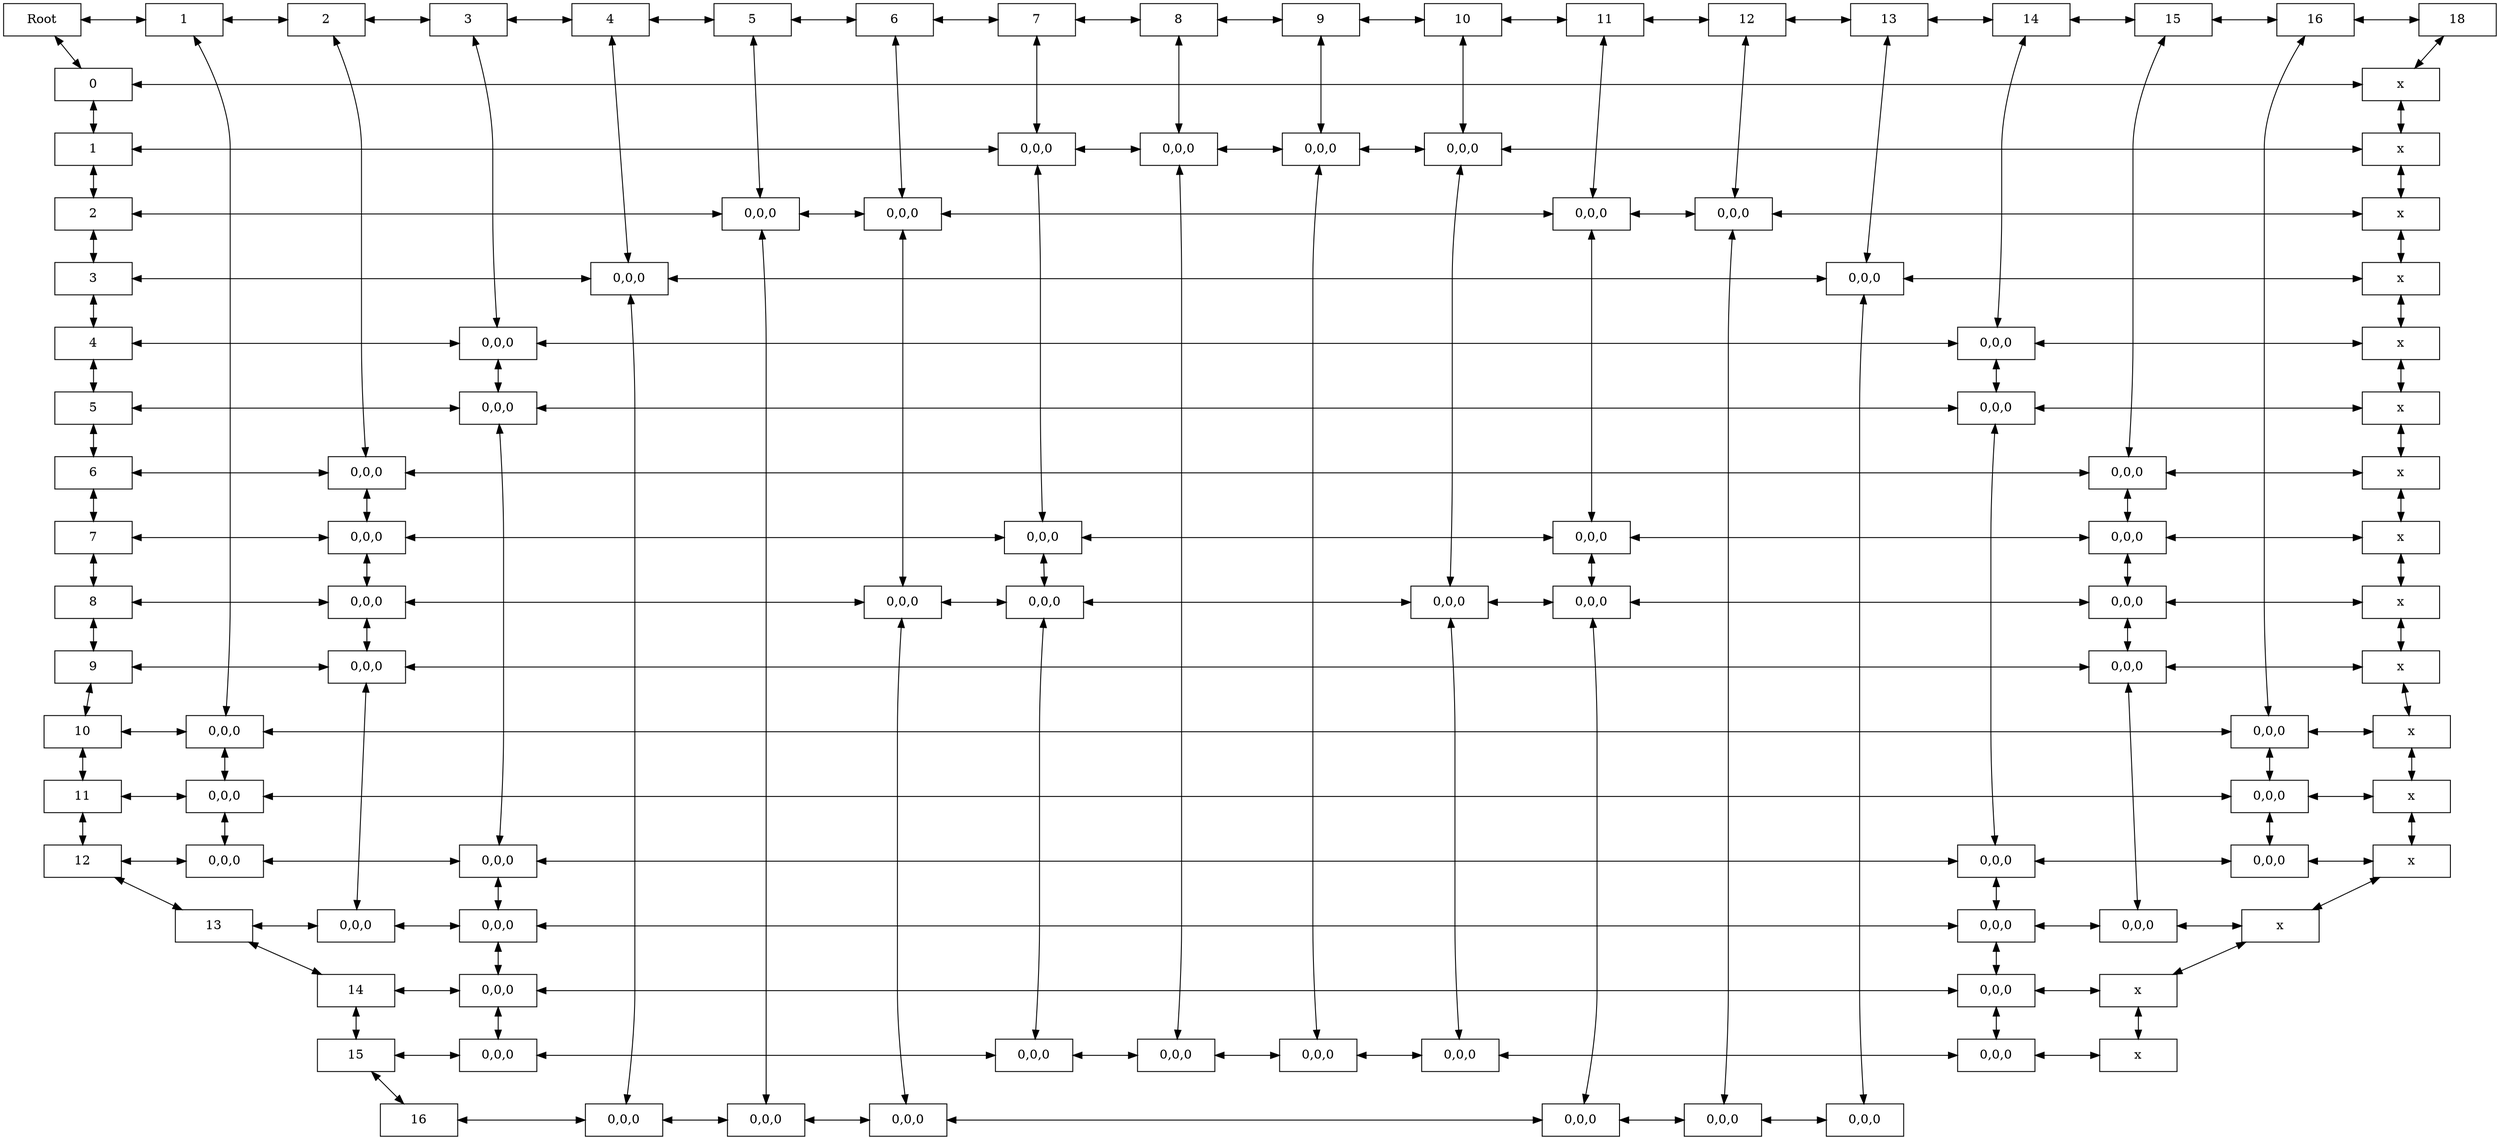 digraph {
node [shape = rectangle, height=0.5, width=1.2];
graph [nodesep = 1];
rankdir=TB;
"-1--1"[label="Root"];
"-1-0"[label="0"];
"-1-1"[label="1"];
"-1-2"[label="2"];
"-1-3"[label="3"];
"-1-4"[label="4"];
"-1-5"[label="5"];
"-1-6"[label="6"];
"-1-7"[label="7"];
"-1-8"[label="8"];
"-1-9"[label="9"];
"-1-10"[label="10"];
"-1-11"[label="11"];
"-1-12"[label="12"];
"-1-13"[label="13"];
"-1-14"[label="14"];
"-1-15"[label="15"];
"-1-16"[label="16"];
"1--1"[label="1"];
"1-10"[label="0,0,0"];
"1-11"[label="0,0,0"];
"1-12"[label="0,0,0"];
"2--1"[label="2"];
"2-6"[label="0,0,0"];
"2-7"[label="0,0,0"];
"2-8"[label="0,0,0"];
"2-9"[label="0,0,0"];
"2-13"[label="0,0,0"];
"3--1"[label="3"];
"3-4"[label="0,0,0"];
"3-5"[label="0,0,0"];
"3-12"[label="0,0,0"];
"3-13"[label="0,0,0"];
"3-14"[label="0,0,0"];
"3-15"[label="0,0,0"];
"4--1"[label="4"];
"4-3"[label="0,0,0"];
"4-16"[label="0,0,0"];
"5--1"[label="5"];
"5-2"[label="0,0,0"];
"5-16"[label="0,0,0"];
"6--1"[label="6"];
"6-2"[label="0,0,0"];
"6-8"[label="0,0,0"];
"6-16"[label="0,0,0"];
"7--1"[label="7"];
"7-1"[label="0,0,0"];
"7-7"[label="0,0,0"];
"7-8"[label="0,0,0"];
"7-15"[label="0,0,0"];
"8--1"[label="8"];
"8-1"[label="0,0,0"];
"8-15"[label="0,0,0"];
"9--1"[label="9"];
"9-1"[label="0,0,0"];
"9-15"[label="0,0,0"];
"10--1"[label="10"];
"10-1"[label="0,0,0"];
"10-8"[label="0,0,0"];
"10-15"[label="0,0,0"];
"11--1"[label="11"];
"11-2"[label="0,0,0"];
"11-7"[label="0,0,0"];
"11-8"[label="0,0,0"];
"11-16"[label="0,0,0"];
"12--1"[label="12"];
"12-2"[label="0,0,0"];
"12-16"[label="0,0,0"];
"13--1"[label="13"];
"13-3"[label="0,0,0"];
"13-16"[label="0,0,0"];
"14--1"[label="14"];
"14-4"[label="0,0,0"];
"14-5"[label="0,0,0"];
"14-12"[label="0,0,0"];
"14-13"[label="0,0,0"];
"14-14"[label="0,0,0"];
"14-15"[label="0,0,0"];
"15--1"[label="15"];
"15-6"[label="0,0,0"];
"15-7"[label="0,0,0"];
"15-8"[label="0,0,0"];
"15-9"[label="0,0,0"];
"15-13"[label="0,0,0"];
"16--1"[label="16"];
"16-10"[label="0,0,0"];
"16-11"[label="0,0,0"];
"16-12"[label="0,0,0"];
"18--1"[label="18"];
"18-0"[label="x"];
"18-1"[label="x"];
"18-2"[label="x"];
"18-3"[label="x"];
"18-4"[label="x"];
"18-5"[label="x"];
"18-6"[label="x"];
"18-7"[label="x"];
"18-8"[label="x"];
"18-9"[label="x"];
"18-10"[label="x"];
"18-11"[label="x"];
"18-12"[label="x"];
"18-13"[label="x"];
"18-14"[label="x"];
"18-15"[label="x"];
"-1--1"->"1--1"[dir=both];
"-1--1"->"-1-0"[dir=both];
"-1-0"->"18-0"[dir=both];
"-1-0"->"-1-1"[dir=both];
"-1-1"->"7-1"[dir=both];
"-1-1"->"-1-2"[dir=both];
"-1-2"->"5-2"[dir=both];
"-1-2"->"-1-3"[dir=both];
"-1-3"->"4-3"[dir=both];
"-1-3"->"-1-4"[dir=both];
"-1-4"->"3-4"[dir=both];
"-1-4"->"-1-5"[dir=both];
"-1-5"->"3-5"[dir=both];
"-1-5"->"-1-6"[dir=both];
"-1-6"->"2-6"[dir=both];
"-1-6"->"-1-7"[dir=both];
"-1-7"->"2-7"[dir=both];
"-1-7"->"-1-8"[dir=both];
"-1-8"->"2-8"[dir=both];
"-1-8"->"-1-9"[dir=both];
"-1-9"->"2-9"[dir=both];
"-1-9"->"-1-10"[dir=both];
"-1-10"->"1-10"[dir=both];
"-1-10"->"-1-11"[dir=both];
"-1-11"->"1-11"[dir=both];
"-1-11"->"-1-12"[dir=both];
"-1-12"->"1-12"[dir=both];
"-1-12"->"-1-13"[dir=both];
"-1-13"->"2-13"[dir=both];
"-1-13"->"-1-14"[dir=both];
"-1-14"->"3-14"[dir=both];
"-1-14"->"-1-15"[dir=both];
"-1-15"->"3-15"[dir=both];
"-1-15"->"-1-16"[dir=both];
"-1-16"->"4-16"[dir=both];
"1--1"->"2--1"[dir=both];
"1--1"->"1-10"[dir=both];
"1-10"->"16-10"[dir=both];
"1-10"->"1-11"[dir=both];
"1-11"->"16-11"[dir=both];
"1-11"->"1-12"[dir=both];
"1-12"->"3-12"[dir=both];
"2--1"->"3--1"[dir=both];
"2--1"->"2-6"[dir=both];
"2-6"->"15-6"[dir=both];
"2-6"->"2-7"[dir=both];
"2-7"->"7-7"[dir=both];
"2-7"->"2-8"[dir=both];
"2-8"->"6-8"[dir=both];
"2-8"->"2-9"[dir=both];
"2-9"->"15-9"[dir=both];
"2-9"->"2-13"[dir=both];
"2-13"->"3-13"[dir=both];
"3--1"->"4--1"[dir=both];
"3--1"->"3-4"[dir=both];
"3-4"->"14-4"[dir=both];
"3-4"->"3-5"[dir=both];
"3-5"->"14-5"[dir=both];
"3-5"->"3-12"[dir=both];
"3-12"->"14-12"[dir=both];
"3-12"->"3-13"[dir=both];
"3-13"->"14-13"[dir=both];
"3-13"->"3-14"[dir=both];
"3-14"->"14-14"[dir=both];
"3-14"->"3-15"[dir=both];
"3-15"->"7-15"[dir=both];
"4--1"->"5--1"[dir=both];
"4--1"->"4-3"[dir=both];
"4-3"->"13-3"[dir=both];
"4-3"->"4-16"[dir=both];
"4-16"->"5-16"[dir=both];
"5--1"->"6--1"[dir=both];
"5--1"->"5-2"[dir=both];
"5-2"->"6-2"[dir=both];
"5-2"->"5-16"[dir=both];
"5-16"->"6-16"[dir=both];
"6--1"->"7--1"[dir=both];
"6--1"->"6-2"[dir=both];
"6-2"->"11-2"[dir=both];
"6-2"->"6-8"[dir=both];
"6-8"->"7-8"[dir=both];
"6-8"->"6-16"[dir=both];
"6-16"->"11-16"[dir=both];
"7--1"->"8--1"[dir=both];
"7--1"->"7-1"[dir=both];
"7-1"->"8-1"[dir=both];
"7-1"->"7-7"[dir=both];
"7-7"->"11-7"[dir=both];
"7-7"->"7-8"[dir=both];
"7-8"->"10-8"[dir=both];
"7-8"->"7-15"[dir=both];
"7-15"->"8-15"[dir=both];
"8--1"->"9--1"[dir=both];
"8--1"->"8-1"[dir=both];
"8-1"->"9-1"[dir=both];
"8-1"->"8-15"[dir=both];
"8-15"->"9-15"[dir=both];
"9--1"->"10--1"[dir=both];
"9--1"->"9-1"[dir=both];
"9-1"->"10-1"[dir=both];
"9-1"->"9-15"[dir=both];
"9-15"->"10-15"[dir=both];
"10--1"->"11--1"[dir=both];
"10--1"->"10-1"[dir=both];
"10-1"->"18-1"[dir=both];
"10-1"->"10-8"[dir=both];
"10-8"->"11-8"[dir=both];
"10-8"->"10-15"[dir=both];
"10-15"->"14-15"[dir=both];
"11--1"->"12--1"[dir=both];
"11--1"->"11-2"[dir=both];
"11-2"->"12-2"[dir=both];
"11-2"->"11-7"[dir=both];
"11-7"->"15-7"[dir=both];
"11-7"->"11-8"[dir=both];
"11-8"->"15-8"[dir=both];
"11-8"->"11-16"[dir=both];
"11-16"->"12-16"[dir=both];
"12--1"->"13--1"[dir=both];
"12--1"->"12-2"[dir=both];
"12-2"->"18-2"[dir=both];
"12-2"->"12-16"[dir=both];
"12-16"->"13-16"[dir=both];
"13--1"->"14--1"[dir=both];
"13--1"->"13-3"[dir=both];
"13-3"->"18-3"[dir=both];
"13-3"->"13-16"[dir=both];
"14--1"->"15--1"[dir=both];
"14--1"->"14-4"[dir=both];
"14-4"->"18-4"[dir=both];
"14-4"->"14-5"[dir=both];
"14-5"->"18-5"[dir=both];
"14-5"->"14-12"[dir=both];
"14-12"->"16-12"[dir=both];
"14-12"->"14-13"[dir=both];
"14-13"->"15-13"[dir=both];
"14-13"->"14-14"[dir=both];
"14-14"->"18-14"[dir=both];
"14-14"->"14-15"[dir=both];
"14-15"->"18-15"[dir=both];
"15--1"->"16--1"[dir=both];
"15--1"->"15-6"[dir=both];
"15-6"->"18-6"[dir=both];
"15-6"->"15-7"[dir=both];
"15-7"->"18-7"[dir=both];
"15-7"->"15-8"[dir=both];
"15-8"->"18-8"[dir=both];
"15-8"->"15-9"[dir=both];
"15-9"->"18-9"[dir=both];
"15-9"->"15-13"[dir=both];
"15-13"->"18-13"[dir=both];
"16--1"->"18--1"[dir=both];
"16--1"->"16-10"[dir=both];
"16-10"->"18-10"[dir=both];
"16-10"->"16-11"[dir=both];
"16-11"->"18-11"[dir=both];
"16-11"->"16-12"[dir=both];
"16-12"->"18-12"[dir=both];
"18--1"->"18-0"[dir=both];
"18-0"->"18-1"[dir=both];
"18-1"->"18-2"[dir=both];
"18-2"->"18-3"[dir=both];
"18-3"->"18-4"[dir=both];
"18-4"->"18-5"[dir=both];
"18-5"->"18-6"[dir=both];
"18-6"->"18-7"[dir=both];
"18-7"->"18-8"[dir=both];
"18-8"->"18-9"[dir=both];
"18-9"->"18-10"[dir=both];
"18-10"->"18-11"[dir=both];
"18-11"->"18-12"[dir=both];
"18-12"->"18-13"[dir=both];
"18-13"->"18-14"[dir=both];
"18-14"->"18-15"[dir=both];
{ rank=same; "-1--1" "1--1" "2--1" "3--1" "4--1" "5--1" "6--1" "7--1" "8--1" "9--1" "10--1" "11--1" "12--1" "13--1" "14--1" "15--1" "16--1" "18--1" };
{ rank=same; "-1-0" "18-0" };
{ rank=same; "-1-1" "7-1" "8-1" "9-1" "10-1" "18-1" };
{ rank=same; "-1-2" "5-2" "6-2" "11-2" "12-2" "18-2" };
{ rank=same; "-1-3" "4-3" "13-3" "18-3" };
{ rank=same; "-1-4" "3-4" "14-4" "18-4" };
{ rank=same; "-1-5" "3-5" "14-5" "18-5" };
{ rank=same; "-1-6" "2-6" "15-6" "18-6" };
{ rank=same; "-1-7" "2-7" "7-7" "11-7" "15-7" "18-7" };
{ rank=same; "-1-8" "2-8" "6-8" "7-8" "10-8" "11-8" "15-8" "18-8" };
{ rank=same; "-1-9" "2-9" "15-9" "18-9" };
{ rank=same; "-1-10" "1-10" "16-10" "18-10" };
{ rank=same; "-1-11" "1-11" "16-11" "18-11" };
{ rank=same; "-1-12" "1-12" "3-12" "14-12" "16-12" "18-12" };
{ rank=same; "-1-13" "2-13" "3-13" "14-13" "15-13" "18-13" };
{ rank=same; "-1-14" "3-14" "14-14" "18-14" };
{ rank=same; "-1-15" "3-15" "7-15" "8-15" "9-15" "10-15" "14-15" "18-15" };
{ rank=same; "-1-16" "4-16" "5-16" "6-16" "11-16" "12-16" "13-16" };
}